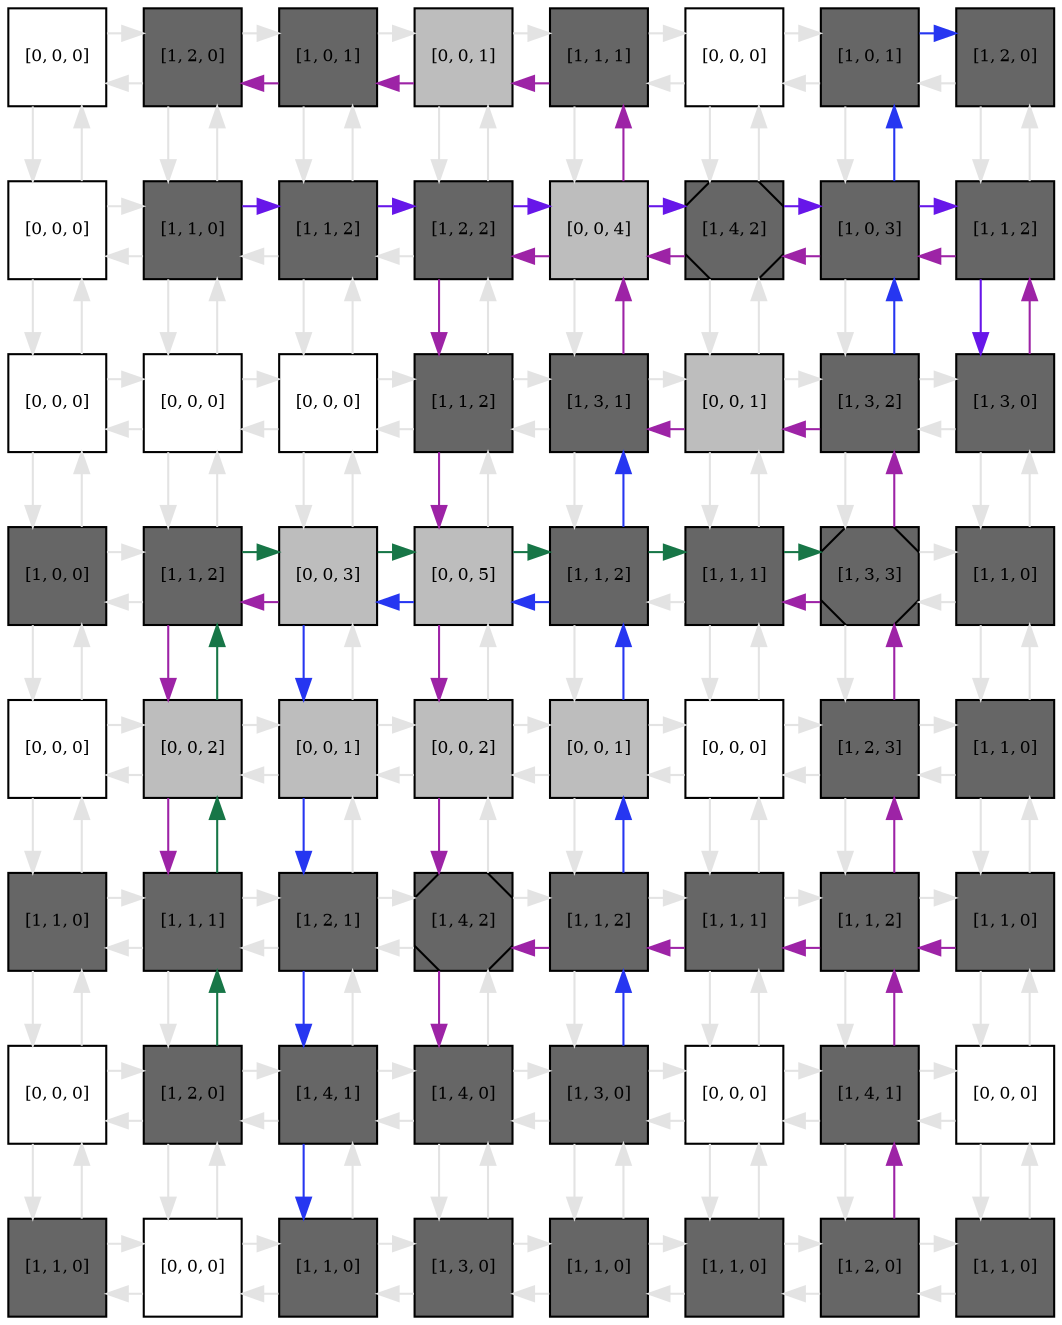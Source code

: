 digraph layout  {
rankdir=TB;
splines=ortho;
node [fixedsize=false, style=filled, width="0.6"];
edge [constraint=false];
0 [fillcolor="#FFFFFF", fontsize=8, label="[0, 0, 0]", shape=square, tooltip="name: None,\nin_degree: 2,\nout_degree: 2"];
1 [fillcolor="#666666", fontsize=8, label="[1, 2, 0]", shape=square, tooltip="name:  IkB ,\nin_degree: 3,\nout_degree: 3"];
2 [fillcolor="#666666", fontsize=8, label="[1, 0, 1]", shape=square, tooltip="name: TNF,\nin_degree: 3,\nout_degree: 3"];
3 [fillcolor="#bdbdbd", fontsize=8, label="[0, 0, 1]", shape=square, tooltip="name: None,\nin_degree: 3,\nout_degree: 3"];
4 [fillcolor="#666666", fontsize=8, label="[1, 1, 1]", shape=square, tooltip="name:  PI3K ,\nin_degree: 3,\nout_degree: 3"];
5 [fillcolor="#FFFFFF", fontsize=8, label="[0, 0, 0]", shape=square, tooltip="name: None,\nin_degree: 3,\nout_degree: 3"];
6 [fillcolor="#666666", fontsize=8, label="[1, 0, 1]", shape=square, tooltip="name: GF,\nin_degree: 3,\nout_degree: 3"];
7 [fillcolor="#666666", fontsize=8, label="[1, 2, 0]", shape=square, tooltip="name:  BAD ,\nin_degree: 2,\nout_degree: 2"];
8 [fillcolor="#FFFFFF", fontsize=8, label="[0, 0, 0]", shape=square, tooltip="name: None,\nin_degree: 3,\nout_degree: 3"];
9 [fillcolor="#666666", fontsize=8, label="[1, 1, 0]", shape=square, tooltip="name:  NFkB ,\nin_degree: 4,\nout_degree: 4"];
10 [fillcolor="#666666", fontsize=8, label="[1, 1, 2]", shape=square, tooltip="name:  A20 ,\nin_degree: 4,\nout_degree: 4"];
11 [fillcolor="#666666", fontsize=8, label="[1, 2, 2]", shape=square, tooltip="name:  Mito ,\nin_degree: 4,\nout_degree: 4"];
12 [fillcolor="#bdbdbd", fontsize=8, label="[0, 0, 4]", shape=square, tooltip="name: None,\nin_degree: 4,\nout_degree: 4"];
13 [fillcolor="#666666", fontsize=8, label="[1, 4, 2]", shape=Msquare, tooltip="name:  BID ,\nin_degree: 4,\nout_degree: 4"];
14 [fillcolor="#666666", fontsize=8, label="[1, 0, 3]", shape=square, tooltip="name:  GF ,\nin_degree: 4,\nout_degree: 4"];
15 [fillcolor="#666666", fontsize=8, label="[1, 1, 2]", shape=square, tooltip="name:  GFR ,\nin_degree: 3,\nout_degree: 3"];
16 [fillcolor="#FFFFFF", fontsize=8, label="[0, 0, 0]", shape=square, tooltip="name: None,\nin_degree: 3,\nout_degree: 3"];
17 [fillcolor="#FFFFFF", fontsize=8, label="[0, 0, 0]", shape=square, tooltip="name: None,\nin_degree: 4,\nout_degree: 4"];
18 [fillcolor="#FFFFFF", fontsize=8, label="[0, 0, 0]", shape=square, tooltip="name: None,\nin_degree: 4,\nout_degree: 4"];
19 [fillcolor="#666666", fontsize=8, label="[1, 1, 2]", shape=square, tooltip="name:  TNFR1 ,\nin_degree: 4,\nout_degree: 4"];
20 [fillcolor="#666666", fontsize=8, label="[1, 3, 1]", shape=square, tooltip="name:  IKK ,\nin_degree: 4,\nout_degree: 4"];
21 [fillcolor="#bdbdbd", fontsize=8, label="[0, 0, 1]", shape=square, tooltip="name: None,\nin_degree: 4,\nout_degree: 4"];
22 [fillcolor="#666666", fontsize=8, label="[1, 3, 2]", shape=square, tooltip="name:  PIP3 ,\nin_degree: 4,\nout_degree: 4"];
23 [fillcolor="#666666", fontsize=8, label="[1, 3, 0]", shape=square, tooltip="name:  BclX ,\nin_degree: 3,\nout_degree: 3"];
24 [fillcolor="#666666", fontsize=8, label="[1, 0, 0]", shape=square, tooltip="name:  TNF ,\nin_degree: 3,\nout_degree: 3"];
25 [fillcolor="#666666", fontsize=8, label="[1, 1, 2]", shape=square, tooltip="name:  TNFR2 ,\nin_degree: 4,\nout_degree: 4"];
26 [fillcolor="#bdbdbd", fontsize=8, label="[0, 0, 3]", shape=square, tooltip="name: None,\nin_degree: 4,\nout_degree: 4"];
27 [fillcolor="#bdbdbd", fontsize=8, label="[0, 0, 5]", shape=square, tooltip="name: None,\nin_degree: 4,\nout_degree: 4"];
28 [fillcolor="#666666", fontsize=8, label="[1, 1, 2]", shape=square, tooltip="name:  TRADD ,\nin_degree: 4,\nout_degree: 4"];
29 [fillcolor="#666666", fontsize=8, label="[1, 1, 1]", shape=square, tooltip="name:  JNK ,\nin_degree: 4,\nout_degree: 4"];
30 [fillcolor="#666666", fontsize=8, label="[1, 3, 3]", shape=Msquare, tooltip="name:  p53 ,\nin_degree: 4,\nout_degree: 4"];
31 [fillcolor="#666666", fontsize=8, label="[1, 1, 0]", shape=square, tooltip="name:  PIP2 ,\nin_degree: 3,\nout_degree: 3"];
32 [fillcolor="#FFFFFF", fontsize=8, label="[0, 0, 0]", shape=square, tooltip="name: None,\nin_degree: 3,\nout_degree: 3"];
33 [fillcolor="#bdbdbd", fontsize=8, label="[0, 0, 2]", shape=square, tooltip="name: None,\nin_degree: 4,\nout_degree: 4"];
34 [fillcolor="#bdbdbd", fontsize=8, label="[0, 0, 1]", shape=square, tooltip="name: None,\nin_degree: 4,\nout_degree: 4"];
35 [fillcolor="#bdbdbd", fontsize=8, label="[0, 0, 2]", shape=square, tooltip="name: None,\nin_degree: 4,\nout_degree: 4"];
36 [fillcolor="#bdbdbd", fontsize=8, label="[0, 0, 1]", shape=square, tooltip="name: None,\nin_degree: 4,\nout_degree: 4"];
37 [fillcolor="#FFFFFF", fontsize=8, label="[0, 0, 0]", shape=square, tooltip="name: None,\nin_degree: 4,\nout_degree: 4"];
38 [fillcolor="#666666", fontsize=8, label="[1, 2, 3]", shape=square, tooltip="name:  Mdm2 ,\nin_degree: 4,\nout_degree: 4"];
39 [fillcolor="#666666", fontsize=8, label="[1, 1, 0]", shape=square, tooltip="name:  PTEN ,\nin_degree: 3,\nout_degree: 3"];
40 [fillcolor="#666666", fontsize=8, label="[1, 1, 0]", shape=square, tooltip="name:  TRAF2 ,\nin_degree: 3,\nout_degree: 3"];
41 [fillcolor="#666666", fontsize=8, label="[1, 1, 1]", shape=square, tooltip="name:  FADD ,\nin_degree: 4,\nout_degree: 4"];
42 [fillcolor="#666666", fontsize=8, label="[1, 2, 1]", shape=square, tooltip="name:  Cas6 ,\nin_degree: 4,\nout_degree: 4"];
43 [fillcolor="#666666", fontsize=8, label="[1, 4, 2]", shape=Msquare, tooltip="name:  IAP ,\nin_degree: 4,\nout_degree: 4"];
44 [fillcolor="#666666", fontsize=8, label="[1, 1, 2]", shape=square, tooltip="name:  NIK ,\nin_degree: 4,\nout_degree: 4"];
45 [fillcolor="#666666", fontsize=8, label="[1, 1, 1]", shape=square, tooltip="name:  TRAF ,\nin_degree: 4,\nout_degree: 4"];
46 [fillcolor="#666666", fontsize=8, label="[1, 1, 2]", shape=square, tooltip="name:  AKT ,\nin_degree: 4,\nout_degree: 4"];
47 [fillcolor="#666666", fontsize=8, label="[1, 1, 0]", shape=square, tooltip="name:  Apaf1 ,\nin_degree: 3,\nout_degree: 3"];
48 [fillcolor="#FFFFFF", fontsize=8, label="[0, 0, 0]", shape=square, tooltip="name: None,\nin_degree: 3,\nout_degree: 3"];
49 [fillcolor="#666666", fontsize=8, label="[1, 2, 0]", shape=square, tooltip="name:  DNADamageEvent ,\nin_degree: 4,\nout_degree: 4"];
50 [fillcolor="#666666", fontsize=8, label="[1, 4, 1]", shape=square, tooltip="name:  Cas3 ,\nin_degree: 4,\nout_degree: 4"];
51 [fillcolor="#666666", fontsize=8, label="[1, 4, 0]", shape=square, tooltip="name:  APC ,\nin_degree: 4,\nout_degree: 4"];
52 [fillcolor="#666666", fontsize=8, label="[1, 3, 0]", shape=square, tooltip="name:  Cas8 ,\nin_degree: 4,\nout_degree: 4"];
53 [fillcolor="#FFFFFF", fontsize=8, label="[0, 0, 0]", shape=square, tooltip="name: None,\nin_degree: 4,\nout_degree: 4"];
54 [fillcolor="#666666", fontsize=8, label="[1, 4, 1]", shape=square, tooltip="name:  Cas9 ,\nin_degree: 4,\nout_degree: 4"];
55 [fillcolor="#FFFFFF", fontsize=8, label="[0, 0, 0]", shape=square, tooltip="name: None,\nin_degree: 3,\nout_degree: 3"];
56 [fillcolor="#666666", fontsize=8, label="[1, 1, 0]", shape=square, tooltip="name:  Cas3_dummy ,\nin_degree: 2,\nout_degree: 2"];
57 [fillcolor="#FFFFFF", fontsize=8, label="[0, 0, 0]", shape=square, tooltip="name: None,\nin_degree: 3,\nout_degree: 3"];
58 [fillcolor="#666666", fontsize=8, label="[1, 1, 0]", shape=square, tooltip="name:  RIP ,\nin_degree: 3,\nout_degree: 3"];
59 [fillcolor="#666666", fontsize=8, label="[1, 3, 0]", shape=square, tooltip="name:  Cas7 ,\nin_degree: 3,\nout_degree: 3"];
60 [fillcolor="#666666", fontsize=8, label="[1, 1, 0]", shape=square, tooltip="name:  cFLIP ,\nin_degree: 3,\nout_degree: 3"];
61 [fillcolor="#666666", fontsize=8, label="[1, 1, 0]", shape=square, tooltip="name:  MEKK1 ,\nin_degree: 3,\nout_degree: 3"];
62 [fillcolor="#666666", fontsize=8, label="[1, 2, 0]", shape=square, tooltip="name:  JNKK ,\nin_degree: 3,\nout_degree: 3"];
63 [fillcolor="#666666", fontsize=8, label="[1, 1, 0]", shape=square, tooltip="name:  Cas12 ,\nin_degree: 2,\nout_degree: 2"];
0 -> 1  [color=grey89, style="penwidth(0.1)", tooltip=" ", weight=1];
0 -> 8  [color=grey89, style="penwidth(0.1)", tooltip=" ", weight=1];
1 -> 0  [color=grey89, style="penwidth(0.1)", tooltip=" ", weight=1];
1 -> 2  [color=grey89, style="penwidth(0.1)", tooltip=" ", weight=1];
1 -> 9  [color=grey89, style="penwidth(0.1)", tooltip=" ", weight=1];
2 -> 1  [color="#9D23A6", style="penwidth(0.1)", tooltip="20( IKK ) to 1( IkB )", weight=1];
2 -> 3  [color=grey89, style="penwidth(0.1)", tooltip=" ", weight=1];
2 -> 10  [color=grey89, style="penwidth(0.1)", tooltip=" ", weight=1];
3 -> 2  [color="#9D23A6", style="penwidth(0.1)", tooltip="20( IKK ) to 1( IkB )", weight=1];
3 -> 4  [color=grey89, style="penwidth(0.1)", tooltip=" ", weight=1];
3 -> 11  [color=grey89, style="penwidth(0.1)", tooltip=" ", weight=1];
4 -> 3  [color="#9D23A6", style="penwidth(0.1)", tooltip="20( IKK ) to 1( IkB )", weight=1];
4 -> 5  [color=grey89, style="penwidth(0.1)", tooltip=" ", weight=1];
4 -> 12  [color=grey89, style="penwidth(0.1)", tooltip=" ", weight=1];
5 -> 4  [color=grey89, style="penwidth(0.1)", tooltip=" ", weight=1];
5 -> 6  [color=grey89, style="penwidth(0.1)", tooltip=" ", weight=1];
5 -> 13  [color=grey89, style="penwidth(0.1)", tooltip=" ", weight=1];
6 -> 5  [color=grey89, style="penwidth(0.1)", tooltip=" ", weight=1];
6 -> 7  [color="#2636F1", style="penwidth(0.1)", tooltip="46( AKT ) to 7( BAD )", weight=1];
6 -> 14  [color=grey89, style="penwidth(0.1)", tooltip=" ", weight=1];
7 -> 6  [color=grey89, style="penwidth(0.1)", tooltip=" ", weight=1];
7 -> 15  [color=grey89, style="penwidth(0.1)", tooltip=" ", weight=1];
8 -> 0  [color=grey89, style="penwidth(0.1)", tooltip=" ", weight=1];
8 -> 9  [color=grey89, style="penwidth(0.1)", tooltip=" ", weight=1];
8 -> 16  [color=grey89, style="penwidth(0.1)", tooltip=" ", weight=1];
9 -> 1  [color=grey89, style="penwidth(0.1)", tooltip=" ", weight=1];
9 -> 8  [color=grey89, style="penwidth(0.1)", tooltip=" ", weight=1];
9 -> 10  [color="#6716E9", style="penwidth(0.1)", tooltip="9( NFkB ) to 23( BclX )", weight=1];
9 -> 17  [color=grey89, style="penwidth(0.1)", tooltip=" ", weight=1];
10 -> 2  [color=grey89, style="penwidth(0.1)", tooltip=" ", weight=1];
10 -> 9  [color=grey89, style="penwidth(0.1)", tooltip=" ", weight=1];
10 -> 11  [color="#6716E9", style="penwidth(0.1)", tooltip="9( NFkB ) to 23( BclX )", weight=1];
10 -> 18  [color=grey89, style="penwidth(0.1)", tooltip=" ", weight=1];
11 -> 3  [color=grey89, style="penwidth(0.1)", tooltip=" ", weight=1];
11 -> 10  [color=grey89, style="penwidth(0.1)", tooltip=" ", weight=1];
11 -> 12  [color="#6716E9", style="penwidth(0.1)", tooltip="9( NFkB ) to 23( BclX )", weight=1];
11 -> 19  [color="#9D23A6", style="penwidth(0.1)", tooltip="11( Mito ) to 51( APC )", weight=1];
12 -> 4  [color="#9D23A6", style="penwidth(0.1)", tooltip="20( IKK ) to 1( IkB )", weight=1];
12 -> 11  [color="#9D23A6", style="penwidth(0.1)", tooltip="23( BclX ) to 11( Mito )", weight=1];
12 -> 13  [color="#6716E9", style="penwidth(0.1)", tooltip="9( NFkB ) to 23( BclX )", weight=1];
12 -> 20  [color=grey89, style="penwidth(0.1)", tooltip=" ", weight=1];
13 -> 5  [color=grey89, style="penwidth(0.1)", tooltip=" ", weight=1];
13 -> 12  [color="#9D23A6", style="penwidth(0.1)", tooltip="23( BclX ) to 11( Mito )", weight=1];
13 -> 14  [color="#6716E9", style="penwidth(0.1)", tooltip="9( NFkB ) to 23( BclX )", weight=1];
13 -> 21  [color=grey89, style="penwidth(0.1)", tooltip=" ", weight=1];
14 -> 6  [color="#2636F1", style="penwidth(0.1)", tooltip="46( AKT ) to 7( BAD )", weight=1];
14 -> 13  [color="#9D23A6", style="penwidth(0.1)", tooltip="23( BclX ) to 11( Mito )", weight=1];
14 -> 15  [color="#6716E9", style="penwidth(0.1)", tooltip="9( NFkB ) to 23( BclX )", weight=1];
14 -> 22  [color=grey89, style="penwidth(0.1)", tooltip=" ", weight=1];
15 -> 7  [color=grey89, style="penwidth(0.1)", tooltip=" ", weight=1];
15 -> 14  [color="#9D23A6", style="penwidth(0.1)", tooltip="23( BclX ) to 11( Mito )", weight=1];
15 -> 23  [color="#6716E9", style="penwidth(0.1)", tooltip="9( NFkB ) to 23( BclX )", weight=1];
16 -> 8  [color=grey89, style="penwidth(0.1)", tooltip=" ", weight=1];
16 -> 17  [color=grey89, style="penwidth(0.1)", tooltip=" ", weight=1];
16 -> 24  [color=grey89, style="penwidth(0.1)", tooltip=" ", weight=1];
17 -> 9  [color=grey89, style="penwidth(0.1)", tooltip=" ", weight=1];
17 -> 16  [color=grey89, style="penwidth(0.1)", tooltip=" ", weight=1];
17 -> 18  [color=grey89, style="penwidth(0.1)", tooltip=" ", weight=1];
17 -> 25  [color=grey89, style="penwidth(0.1)", tooltip=" ", weight=1];
18 -> 10  [color=grey89, style="penwidth(0.1)", tooltip=" ", weight=1];
18 -> 17  [color=grey89, style="penwidth(0.1)", tooltip=" ", weight=1];
18 -> 19  [color=grey89, style="penwidth(0.1)", tooltip=" ", weight=1];
18 -> 26  [color=grey89, style="penwidth(0.1)", tooltip=" ", weight=1];
19 -> 11  [color=grey89, style="penwidth(0.1)", tooltip=" ", weight=1];
19 -> 18  [color=grey89, style="penwidth(0.1)", tooltip=" ", weight=1];
19 -> 20  [color=grey89, style="penwidth(0.1)", tooltip=" ", weight=1];
19 -> 27  [color="#9D23A6", style="penwidth(0.1)", tooltip="11( Mito ) to 51( APC )", weight=1];
20 -> 12  [color="#9D23A6", style="penwidth(0.1)", tooltip="20( IKK ) to 1( IkB )", weight=1];
20 -> 19  [color=grey89, style="penwidth(0.1)", tooltip=" ", weight=1];
20 -> 21  [color=grey89, style="penwidth(0.1)", tooltip=" ", weight=1];
20 -> 28  [color=grey89, style="penwidth(0.1)", tooltip=" ", weight=1];
21 -> 13  [color=grey89, style="penwidth(0.1)", tooltip=" ", weight=1];
21 -> 20  [color="#9D23A6", style="penwidth(0.1)", tooltip="46( AKT ) to 20( IKK )", weight=1];
21 -> 22  [color=grey89, style="penwidth(0.1)", tooltip=" ", weight=1];
21 -> 29  [color=grey89, style="penwidth(0.1)", tooltip=" ", weight=1];
22 -> 14  [color="#2636F1", style="penwidth(0.1)", tooltip="46( AKT ) to 7( BAD )", weight=1];
22 -> 21  [color="#9D23A6", style="penwidth(0.1)", tooltip="46( AKT ) to 20( IKK )", weight=1];
22 -> 23  [color=grey89, style="penwidth(0.1)", tooltip=" ", weight=1];
22 -> 30  [color=grey89, style="penwidth(0.1)", tooltip=" ", weight=1];
23 -> 15  [color="#9D23A6", style="penwidth(0.1)", tooltip="23( BclX ) to 11( Mito )", weight=1];
23 -> 22  [color=grey89, style="penwidth(0.1)", tooltip=" ", weight=1];
23 -> 31  [color=grey89, style="penwidth(0.1)", tooltip=" ", weight=1];
24 -> 16  [color=grey89, style="penwidth(0.1)", tooltip=" ", weight=1];
24 -> 25  [color=grey89, style="penwidth(0.1)", tooltip=" ", weight=1];
24 -> 32  [color=grey89, style="penwidth(0.1)", tooltip=" ", weight=1];
25 -> 17  [color=grey89, style="penwidth(0.1)", tooltip=" ", weight=1];
25 -> 24  [color=grey89, style="penwidth(0.1)", tooltip=" ", weight=1];
25 -> 26  [color="#177647", style="penwidth(0.1)", tooltip="49( DNADamageEvent ) to 30( p53 )", weight=1];
25 -> 33  [color="#9D23A6", style="penwidth(0.1)", tooltip="28( TRADD ) to 41( FADD )", weight=1];
26 -> 18  [color=grey89, style="penwidth(0.1)", tooltip=" ", weight=1];
26 -> 25  [color="#9D23A6", style="penwidth(0.1)", tooltip="28( TRADD ) to 41( FADD )", weight=1];
26 -> 27  [color="#177647", style="penwidth(0.1)", tooltip="49( DNADamageEvent ) to 30( p53 )", weight=1];
26 -> 34  [color="#2636F1", style="penwidth(0.1)", tooltip="28( TRADD ) to 58( RIP )", weight=1];
27 -> 19  [color=grey89, style="penwidth(0.1)", tooltip=" ", weight=1];
27 -> 26  [color="#2636F1", style="penwidth(0.1)", tooltip="28( TRADD ) to 58( RIP )", weight=1];
27 -> 28  [color="#177647", style="penwidth(0.1)", tooltip="49( DNADamageEvent ) to 30( p53 )", weight=1];
27 -> 35  [color="#9D23A6", style="penwidth(0.1)", tooltip="11( Mito ) to 51( APC )", weight=1];
28 -> 20  [color="#2636F1", style="penwidth(0.1)", tooltip="52( Cas8 ) to 13( BID )", weight=1];
28 -> 27  [color="#2636F1", style="penwidth(0.1)", tooltip="28( TRADD ) to 58( RIP )", weight=1];
28 -> 29  [color="#177647", style="penwidth(0.1)", tooltip="49( DNADamageEvent ) to 30( p53 )", weight=1];
28 -> 36  [color=grey89, style="penwidth(0.1)", tooltip=" ", weight=1];
29 -> 21  [color=grey89, style="penwidth(0.1)", tooltip=" ", weight=1];
29 -> 28  [color=grey89, style="penwidth(0.1)", tooltip=" ", weight=1];
29 -> 30  [color="#177647", style="penwidth(0.1)", tooltip="49( DNADamageEvent ) to 30( p53 )", weight=1];
29 -> 37  [color=grey89, style="penwidth(0.1)", tooltip=" ", weight=1];
30 -> 22  [color="#9D23A6", style="penwidth(0.1)", tooltip="46( AKT ) to 20( IKK )", weight=1];
30 -> 29  [color="#9D23A6", style="penwidth(0.1)", tooltip="62( JNKK ) to 29( JNK )", weight=1];
30 -> 31  [color=grey89, style="penwidth(0.1)", tooltip=" ", weight=1];
30 -> 38  [color=grey89, style="penwidth(0.1)", tooltip=" ", weight=1];
31 -> 23  [color=grey89, style="penwidth(0.1)", tooltip=" ", weight=1];
31 -> 30  [color=grey89, style="penwidth(0.1)", tooltip=" ", weight=1];
31 -> 39  [color=grey89, style="penwidth(0.1)", tooltip=" ", weight=1];
32 -> 24  [color=grey89, style="penwidth(0.1)", tooltip=" ", weight=1];
32 -> 33  [color=grey89, style="penwidth(0.1)", tooltip=" ", weight=1];
32 -> 40  [color=grey89, style="penwidth(0.1)", tooltip=" ", weight=1];
33 -> 25  [color="#177647", style="penwidth(0.1)", tooltip="49( DNADamageEvent ) to 30( p53 )", weight=1];
33 -> 32  [color=grey89, style="penwidth(0.1)", tooltip=" ", weight=1];
33 -> 34  [color=grey89, style="penwidth(0.1)", tooltip=" ", weight=1];
33 -> 41  [color="#9D23A6", style="penwidth(0.1)", tooltip="28( TRADD ) to 41( FADD )", weight=1];
34 -> 26  [color=grey89, style="penwidth(0.1)", tooltip=" ", weight=1];
34 -> 33  [color=grey89, style="penwidth(0.1)", tooltip=" ", weight=1];
34 -> 35  [color=grey89, style="penwidth(0.1)", tooltip=" ", weight=1];
34 -> 42  [color="#2636F1", style="penwidth(0.1)", tooltip="28( TRADD ) to 58( RIP )", weight=1];
35 -> 27  [color=grey89, style="penwidth(0.1)", tooltip=" ", weight=1];
35 -> 34  [color=grey89, style="penwidth(0.1)", tooltip=" ", weight=1];
35 -> 36  [color=grey89, style="penwidth(0.1)", tooltip=" ", weight=1];
35 -> 43  [color="#9D23A6", style="penwidth(0.1)", tooltip="11( Mito ) to 51( APC )", weight=1];
36 -> 28  [color="#2636F1", style="penwidth(0.1)", tooltip="52( Cas8 ) to 13( BID )", weight=1];
36 -> 35  [color=grey89, style="penwidth(0.1)", tooltip=" ", weight=1];
36 -> 37  [color=grey89, style="penwidth(0.1)", tooltip=" ", weight=1];
36 -> 44  [color=grey89, style="penwidth(0.1)", tooltip=" ", weight=1];
37 -> 29  [color=grey89, style="penwidth(0.1)", tooltip=" ", weight=1];
37 -> 36  [color=grey89, style="penwidth(0.1)", tooltip=" ", weight=1];
37 -> 38  [color=grey89, style="penwidth(0.1)", tooltip=" ", weight=1];
37 -> 45  [color=grey89, style="penwidth(0.1)", tooltip=" ", weight=1];
38 -> 30  [color="#9D23A6", style="penwidth(0.1)", tooltip="46( AKT ) to 20( IKK )", weight=1];
38 -> 37  [color=grey89, style="penwidth(0.1)", tooltip=" ", weight=1];
38 -> 39  [color=grey89, style="penwidth(0.1)", tooltip=" ", weight=1];
38 -> 46  [color=grey89, style="penwidth(0.1)", tooltip=" ", weight=1];
39 -> 31  [color=grey89, style="penwidth(0.1)", tooltip=" ", weight=1];
39 -> 38  [color=grey89, style="penwidth(0.1)", tooltip=" ", weight=1];
39 -> 47  [color=grey89, style="penwidth(0.1)", tooltip=" ", weight=1];
40 -> 32  [color=grey89, style="penwidth(0.1)", tooltip=" ", weight=1];
40 -> 41  [color=grey89, style="penwidth(0.1)", tooltip=" ", weight=1];
40 -> 48  [color=grey89, style="penwidth(0.1)", tooltip=" ", weight=1];
41 -> 33  [color="#177647", style="penwidth(0.1)", tooltip="49( DNADamageEvent ) to 30( p53 )", weight=1];
41 -> 40  [color=grey89, style="penwidth(0.1)", tooltip=" ", weight=1];
41 -> 42  [color=grey89, style="penwidth(0.1)", tooltip=" ", weight=1];
41 -> 49  [color=grey89, style="penwidth(0.1)", tooltip=" ", weight=1];
42 -> 34  [color=grey89, style="penwidth(0.1)", tooltip=" ", weight=1];
42 -> 41  [color=grey89, style="penwidth(0.1)", tooltip=" ", weight=1];
42 -> 43  [color=grey89, style="penwidth(0.1)", tooltip=" ", weight=1];
42 -> 50  [color="#2636F1", style="penwidth(0.1)", tooltip="28( TRADD ) to 58( RIP )", weight=1];
43 -> 35  [color=grey89, style="penwidth(0.1)", tooltip=" ", weight=1];
43 -> 42  [color=grey89, style="penwidth(0.1)", tooltip=" ", weight=1];
43 -> 44  [color=grey89, style="penwidth(0.1)", tooltip=" ", weight=1];
43 -> 51  [color="#9D23A6", style="penwidth(0.1)", tooltip="11( Mito ) to 51( APC )", weight=1];
44 -> 36  [color="#2636F1", style="penwidth(0.1)", tooltip="52( Cas8 ) to 13( BID )", weight=1];
44 -> 43  [color="#9D23A6", style="penwidth(0.1)", tooltip="47( Apaf1 ) to 51( APC )", weight=1];
44 -> 45  [color=grey89, style="penwidth(0.1)", tooltip=" ", weight=1];
44 -> 52  [color=grey89, style="penwidth(0.1)", tooltip=" ", weight=1];
45 -> 37  [color=grey89, style="penwidth(0.1)", tooltip=" ", weight=1];
45 -> 44  [color="#9D23A6", style="penwidth(0.1)", tooltip="47( Apaf1 ) to 51( APC )", weight=1];
45 -> 46  [color=grey89, style="penwidth(0.1)", tooltip=" ", weight=1];
45 -> 53  [color=grey89, style="penwidth(0.1)", tooltip=" ", weight=1];
46 -> 38  [color="#9D23A6", style="penwidth(0.1)", tooltip="46( AKT ) to 20( IKK )", weight=1];
46 -> 45  [color="#9D23A6", style="penwidth(0.1)", tooltip="47( Apaf1 ) to 51( APC )", weight=1];
46 -> 47  [color=grey89, style="penwidth(0.1)", tooltip=" ", weight=1];
46 -> 54  [color=grey89, style="penwidth(0.1)", tooltip=" ", weight=1];
47 -> 39  [color=grey89, style="penwidth(0.1)", tooltip=" ", weight=1];
47 -> 46  [color="#9D23A6", style="penwidth(0.1)", tooltip="47( Apaf1 ) to 51( APC )", weight=1];
47 -> 55  [color=grey89, style="penwidth(0.1)", tooltip=" ", weight=1];
48 -> 40  [color=grey89, style="penwidth(0.1)", tooltip=" ", weight=1];
48 -> 49  [color=grey89, style="penwidth(0.1)", tooltip=" ", weight=1];
48 -> 56  [color=grey89, style="penwidth(0.1)", tooltip=" ", weight=1];
49 -> 41  [color="#177647", style="penwidth(0.1)", tooltip="49( DNADamageEvent ) to 30( p53 )", weight=1];
49 -> 48  [color=grey89, style="penwidth(0.1)", tooltip=" ", weight=1];
49 -> 50  [color=grey89, style="penwidth(0.1)", tooltip=" ", weight=1];
49 -> 57  [color=grey89, style="penwidth(0.1)", tooltip=" ", weight=1];
50 -> 42  [color=grey89, style="penwidth(0.1)", tooltip=" ", weight=1];
50 -> 49  [color=grey89, style="penwidth(0.1)", tooltip=" ", weight=1];
50 -> 51  [color=grey89, style="penwidth(0.1)", tooltip=" ", weight=1];
50 -> 58  [color="#2636F1", style="penwidth(0.1)", tooltip="28( TRADD ) to 58( RIP )", weight=1];
51 -> 43  [color=grey89, style="penwidth(0.1)", tooltip=" ", weight=1];
51 -> 50  [color=grey89, style="penwidth(0.1)", tooltip=" ", weight=1];
51 -> 52  [color=grey89, style="penwidth(0.1)", tooltip=" ", weight=1];
51 -> 59  [color=grey89, style="penwidth(0.1)", tooltip=" ", weight=1];
52 -> 44  [color="#2636F1", style="penwidth(0.1)", tooltip="52( Cas8 ) to 13( BID )", weight=1];
52 -> 51  [color=grey89, style="penwidth(0.1)", tooltip=" ", weight=1];
52 -> 53  [color=grey89, style="penwidth(0.1)", tooltip=" ", weight=1];
52 -> 60  [color=grey89, style="penwidth(0.1)", tooltip=" ", weight=1];
53 -> 45  [color=grey89, style="penwidth(0.1)", tooltip=" ", weight=1];
53 -> 52  [color=grey89, style="penwidth(0.1)", tooltip=" ", weight=1];
53 -> 54  [color=grey89, style="penwidth(0.1)", tooltip=" ", weight=1];
53 -> 61  [color=grey89, style="penwidth(0.1)", tooltip=" ", weight=1];
54 -> 46  [color="#9D23A6", style="penwidth(0.1)", tooltip="62( JNKK ) to 29( JNK )", weight=1];
54 -> 53  [color=grey89, style="penwidth(0.1)", tooltip=" ", weight=1];
54 -> 55  [color=grey89, style="penwidth(0.1)", tooltip=" ", weight=1];
54 -> 62  [color=grey89, style="penwidth(0.1)", tooltip=" ", weight=1];
55 -> 47  [color=grey89, style="penwidth(0.1)", tooltip=" ", weight=1];
55 -> 54  [color=grey89, style="penwidth(0.1)", tooltip=" ", weight=1];
55 -> 63  [color=grey89, style="penwidth(0.1)", tooltip=" ", weight=1];
56 -> 48  [color=grey89, style="penwidth(0.1)", tooltip=" ", weight=1];
56 -> 57  [color=grey89, style="penwidth(0.1)", tooltip=" ", weight=1];
57 -> 49  [color=grey89, style="penwidth(0.1)", tooltip=" ", weight=1];
57 -> 56  [color=grey89, style="penwidth(0.1)", tooltip=" ", weight=1];
57 -> 58  [color=grey89, style="penwidth(0.1)", tooltip=" ", weight=1];
58 -> 50  [color=grey89, style="penwidth(0.1)", tooltip=" ", weight=1];
58 -> 57  [color=grey89, style="penwidth(0.1)", tooltip=" ", weight=1];
58 -> 59  [color=grey89, style="penwidth(0.1)", tooltip=" ", weight=1];
59 -> 51  [color=grey89, style="penwidth(0.1)", tooltip=" ", weight=1];
59 -> 58  [color=grey89, style="penwidth(0.1)", tooltip=" ", weight=1];
59 -> 60  [color=grey89, style="penwidth(0.1)", tooltip=" ", weight=1];
60 -> 52  [color=grey89, style="penwidth(0.1)", tooltip=" ", weight=1];
60 -> 59  [color=grey89, style="penwidth(0.1)", tooltip=" ", weight=1];
60 -> 61  [color=grey89, style="penwidth(0.1)", tooltip=" ", weight=1];
61 -> 53  [color=grey89, style="penwidth(0.1)", tooltip=" ", weight=1];
61 -> 60  [color=grey89, style="penwidth(0.1)", tooltip=" ", weight=1];
61 -> 62  [color=grey89, style="penwidth(0.1)", tooltip=" ", weight=1];
62 -> 54  [color="#9D23A6", style="penwidth(0.1)", tooltip="62( JNKK ) to 29( JNK )", weight=1];
62 -> 61  [color=grey89, style="penwidth(0.1)", tooltip=" ", weight=1];
62 -> 63  [color=grey89, style="penwidth(0.1)", tooltip=" ", weight=1];
63 -> 55  [color=grey89, style="penwidth(0.1)", tooltip=" ", weight=1];
63 -> 62  [color=grey89, style="penwidth(0.1)", tooltip=" ", weight=1];
edge [constraint=true, style=invis];

0 -> 8 -> 16 -> 24 -> 32 -> 40 -> 48 -> 56;
1 -> 9 -> 17 -> 25 -> 33 -> 41 -> 49 -> 57;
2 -> 10 -> 18 -> 26 -> 34 -> 42 -> 50 -> 58;
3 -> 11 -> 19 -> 27 -> 35 -> 43 -> 51 -> 59;
4 -> 12 -> 20 -> 28 -> 36 -> 44 -> 52 -> 60;
5 -> 13 -> 21 -> 29 -> 37 -> 45 -> 53 -> 61;
6 -> 14 -> 22 -> 30 -> 38 -> 46 -> 54 -> 62;
7 -> 15 -> 23 -> 31 -> 39 -> 47 -> 55 -> 63;
rank = same {0 -> 1 -> 2 -> 3 -> 4 -> 5 -> 6 -> 7};
rank = same {8 -> 9 -> 10 -> 11 -> 12 -> 13 -> 14 -> 15};
rank = same {16 -> 17 -> 18 -> 19 -> 20 -> 21 -> 22 -> 23};
rank = same {24 -> 25 -> 26 -> 27 -> 28 -> 29 -> 30 -> 31};
rank = same {32 -> 33 -> 34 -> 35 -> 36 -> 37 -> 38 -> 39};
rank = same {40 -> 41 -> 42 -> 43 -> 44 -> 45 -> 46 -> 47};
rank = same {48 -> 49 -> 50 -> 51 -> 52 -> 53 -> 54 -> 55};
rank = same {56 -> 57 -> 58 -> 59 -> 60 -> 61 -> 62 -> 63};
}